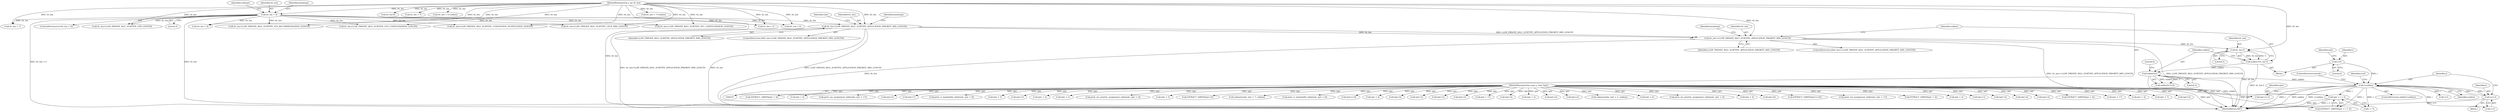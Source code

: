 digraph "0_tcpdump_34cec721d39c76be1e0a600829a7b17bdfb832b6@pointer" {
"1000604" [label="(Call,tptr + i + 5)"];
"1000109" [label="(MethodParameterIn,const u_char *tptr)"];
"1000572" [label="(Call,i<sublen)"];
"1000609" [label="(Call,i=i+3)"];
"1000564" [label="(Call,i=0)"];
"1000557" [label="(Call,sublen%3)"];
"1000550" [label="(Call,sublen=tlv_len-5)"];
"1000552" [label="(Call,tlv_len-5)"];
"1000544" [label="(Call,tlv_len<=LLDP_PRIVATE_8021_SUBTYPE_APPLICATION_PRIORITY_MIN_LENGTH)"];
"1000528" [label="(Call,tlv_len<LLDP_PRIVATE_8021_SUBTYPE_APPLICATION_PRIORITY_MIN_LENGTH)"];
"1000121" [label="(Call,tlv_len < 4)"];
"1000110" [label="(MethodParameterIn,u_int tlv_len)"];
"1000573" [label="(Identifier,i)"];
"1000227" [label="(Call,tlv_len < 7+sublen)"];
"1000609" [label="(Call,i=i+3)"];
"1000110" [label="(MethodParameterIn,u_int tlv_len)"];
"1000664" [label="(Call,tptr+5)"];
"1000556" [label="(Call,sublen%3!=0)"];
"1000605" [label="(Identifier,tptr)"];
"1000328" [label="(Call,tptr+5)"];
"1000461" [label="(Call,tptr+4)"];
"1000413" [label="(Call,tptr + 17)"];
"1000630" [label="(Call,tptr+4)"];
"1000543" [label="(ControlStructure,if(tlv_len<=LLDP_PRIVATE_8021_SUBTYPE_APPLICATION_PRIORITY_MIN_LENGTH))"];
"1000569" [label="(Identifier,ndo)"];
"1000161" [label="(Call,tptr + 4)"];
"1000536" [label="(Identifier,ndo)"];
"1000557" [label="(Call,sublen%3)"];
"1000374" [label="(Call,tptr+4)"];
"1000248" [label="(Call,tlv_len < 5)"];
"1000572" [label="(Call,i<sublen)"];
"1000614" [label="(ControlStructure,break;)"];
"1000291" [label="(Call,tptr+4)"];
"1000273" [label="(Call,safeputs(ndo, tptr + 5, sublen))"];
"1000167" [label="(Call,tlv_len < 7)"];
"1000529" [label="(Identifier,tlv_len)"];
"1000571" [label="(ControlStructure,while(i<sublen))"];
"1000579" [label="(Call,tptr+i+5)"];
"1000581" [label="(Call,i+5)"];
"1000810" [label="(Call,tptr + 6)"];
"1000550" [label="(Call,sublen=tlv_len-5)"];
"1000558" [label="(Identifier,sublen)"];
"1000401" [label="(Call,print_ets_priority_assignment_table(ndo, tptr + 5))"];
"1000565" [label="(Identifier,i)"];
"1000617" [label="(Call,tlv_len<LLDP_PRIVATE_8021_SUBTYPE_EVB_LENGTH)"];
"1000441" [label="(Call,tptr + 9)"];
"1000747" [label="(Call,tptr+8)"];
"1000527" [label="(ControlStructure,if(tlv_len<LLDP_PRIVATE_8021_SUBTYPE_APPLICATION_PRIORITY_MIN_LENGTH))"];
"1000551" [label="(Identifier,sublen)"];
"1000120" [label="(ControlStructure,if (tlv_len < 4))"];
"1000838" [label="(Call,EXTRACT_24BITS(tptr+i+8))"];
"1000560" [label="(Literal,0)"];
"1000444" [label="(Call,print_tsa_assignment_table(ndo, tptr + 17))"];
"1000566" [label="(Literal,0)"];
"1000160" [label="(Call,EXTRACT_16BITS(tptr + 4))"];
"1000606" [label="(Call,i + 5)"];
"1000146" [label="(Block,)"];
"1000121" [label="(Call,tlv_len < 4)"];
"1000431" [label="(Call,tptr + 4)"];
"1000554" [label="(Literal,5)"];
"1000130" [label="(Call,tptr+3)"];
"1000780" [label="(Call,tptr+4)"];
"1000694" [label="(Call,tptr+6)"];
"1000188" [label="(Call,tptr+4)"];
"1000128" [label="(Identifier,subtype)"];
"1000553" [label="(Identifier,tlv_len)"];
"1000809" [label="(Call,EXTRACT_16BITS(tptr + 6))"];
"1000552" [label="(Call,tlv_len-5)"];
"1000533" [label="(Identifier,hexdump)"];
"1000577" [label="(Identifier,tval)"];
"1000446" [label="(Call,tptr + 17)"];
"1000610" [label="(Identifier,i)"];
"1000122" [label="(Identifier,tlv_len)"];
"1000604" [label="(Call,tptr + i + 5)"];
"1000192" [label="(Call,tptr + 4)"];
"1000241" [label="(Call,tptr + 7)"];
"1000544" [label="(Call,tlv_len<=LLDP_PRIVATE_8021_SUBTYPE_APPLICATION_PRIORITY_MIN_LENGTH)"];
"1000257" [label="(Call,tptr+4)"];
"1000209" [label="(Call,EXTRACT_16BITS(tptr + 4))"];
"1000408" [label="(Call,tptr + 9)"];
"1000411" [label="(Call,print_tsa_assignment_table(ndo, tptr + 17))"];
"1000575" [label="(Block,)"];
"1000549" [label="(Identifier,hexdump)"];
"1000816" [label="(Call,tlv_len-8)"];
"1000180" [label="(Call,tptr+5)"];
"1000546" [label="(Identifier,LLDP_PRIVATE_8021_SUBTYPE_APPLICATION_PRIORITY_MIN_LENGTH)"];
"1000712" [label="(Call,tptr+7)"];
"1000439" [label="(Call,print_tc_bandwidth_table(ndo, tptr + 9))"];
"1000436" [label="(Call,tptr + 5)"];
"1000530" [label="(Identifier,LLDP_PRIVATE_8021_SUBTYPE_APPLICATION_PRIORITY_MIN_LENGTH)"];
"1000564" [label="(Call,i=0)"];
"1000198" [label="(Call,tlv_len < 6)"];
"1000495" [label="(Call,tptr+5)"];
"1000869" [label="(MethodReturn,RET)"];
"1000210" [label="(Call,tptr + 4)"];
"1000126" [label="(Identifier,hexdump)"];
"1000214" [label="(Call,tlv_len < 7)"];
"1000574" [label="(Identifier,sublen)"];
"1000403" [label="(Call,tptr + 5)"];
"1000434" [label="(Call,print_ets_priority_assignment_table(ndo, tptr + 5))"];
"1000282" [label="(Call,tlv_len<LLDP_PRIVATE_8021_SUBTYPE_CONGESTION_NOTIFICATION_LENGTH)"];
"1000528" [label="(Call,tlv_len<LLDP_PRIVATE_8021_SUBTYPE_APPLICATION_PRIORITY_MIN_LENGTH)"];
"1000261" [label="(Call,tlv_len < 5+sublen)"];
"1000275" [label="(Call,tptr + 5)"];
"1000603" [label="(Call,EXTRACT_16BITS(tptr + i + 5))"];
"1000559" [label="(Literal,3)"];
"1000109" [label="(MethodParameterIn,const u_char *tptr)"];
"1000149" [label="(Call,tlv_len < 6)"];
"1000365" [label="(Call,tlv_len<LLDP_PRIVATE_8021_SUBTYPE_ETS_CONFIGURATION_LENGTH)"];
"1000179" [label="(Call,EXTRACT_16BITS(tptr+5))"];
"1000419" [label="(Call,tlv_len<LLDP_PRIVATE_8021_SUBTYPE_ETS_RECOMMENDATION_LENGTH)"];
"1000239" [label="(Call,safeputs(ndo, tptr + 7, sublen))"];
"1000406" [label="(Call,print_tc_bandwidth_table(ndo, tptr + 9))"];
"1000545" [label="(Identifier,tlv_len)"];
"1000839" [label="(Call,tptr+i+8)"];
"1000540" [label="(Call,tptr + 4)"];
"1000123" [label="(Literal,4)"];
"1000223" [label="(Call,tptr+6)"];
"1000611" [label="(Call,i+3)"];
"1000771" [label="(Call,tlv_len<LLDP_PRIVATE_8021_SUBTYPE_CDCP_MIN_LENGTH)"];
"1000452" [label="(Call,tlv_len<LLDP_PRIVATE_8021_SUBTYPE_PFC_CONFIGURATION_LENGTH)"];
"1000604" -> "1000603"  [label="AST: "];
"1000604" -> "1000606"  [label="CFG: "];
"1000605" -> "1000604"  [label="AST: "];
"1000606" -> "1000604"  [label="AST: "];
"1000603" -> "1000604"  [label="CFG: "];
"1000604" -> "1000869"  [label="DDG: tptr"];
"1000604" -> "1000869"  [label="DDG: i + 5"];
"1000109" -> "1000604"  [label="DDG: tptr"];
"1000572" -> "1000604"  [label="DDG: i"];
"1000109" -> "1000107"  [label="AST: "];
"1000109" -> "1000869"  [label="DDG: tptr"];
"1000109" -> "1000130"  [label="DDG: tptr"];
"1000109" -> "1000160"  [label="DDG: tptr"];
"1000109" -> "1000161"  [label="DDG: tptr"];
"1000109" -> "1000179"  [label="DDG: tptr"];
"1000109" -> "1000180"  [label="DDG: tptr"];
"1000109" -> "1000188"  [label="DDG: tptr"];
"1000109" -> "1000192"  [label="DDG: tptr"];
"1000109" -> "1000209"  [label="DDG: tptr"];
"1000109" -> "1000210"  [label="DDG: tptr"];
"1000109" -> "1000223"  [label="DDG: tptr"];
"1000109" -> "1000239"  [label="DDG: tptr"];
"1000109" -> "1000241"  [label="DDG: tptr"];
"1000109" -> "1000257"  [label="DDG: tptr"];
"1000109" -> "1000273"  [label="DDG: tptr"];
"1000109" -> "1000275"  [label="DDG: tptr"];
"1000109" -> "1000291"  [label="DDG: tptr"];
"1000109" -> "1000328"  [label="DDG: tptr"];
"1000109" -> "1000374"  [label="DDG: tptr"];
"1000109" -> "1000401"  [label="DDG: tptr"];
"1000109" -> "1000403"  [label="DDG: tptr"];
"1000109" -> "1000406"  [label="DDG: tptr"];
"1000109" -> "1000408"  [label="DDG: tptr"];
"1000109" -> "1000411"  [label="DDG: tptr"];
"1000109" -> "1000413"  [label="DDG: tptr"];
"1000109" -> "1000431"  [label="DDG: tptr"];
"1000109" -> "1000434"  [label="DDG: tptr"];
"1000109" -> "1000436"  [label="DDG: tptr"];
"1000109" -> "1000439"  [label="DDG: tptr"];
"1000109" -> "1000441"  [label="DDG: tptr"];
"1000109" -> "1000444"  [label="DDG: tptr"];
"1000109" -> "1000446"  [label="DDG: tptr"];
"1000109" -> "1000461"  [label="DDG: tptr"];
"1000109" -> "1000495"  [label="DDG: tptr"];
"1000109" -> "1000540"  [label="DDG: tptr"];
"1000109" -> "1000579"  [label="DDG: tptr"];
"1000109" -> "1000603"  [label="DDG: tptr"];
"1000109" -> "1000630"  [label="DDG: tptr"];
"1000109" -> "1000664"  [label="DDG: tptr"];
"1000109" -> "1000694"  [label="DDG: tptr"];
"1000109" -> "1000712"  [label="DDG: tptr"];
"1000109" -> "1000747"  [label="DDG: tptr"];
"1000109" -> "1000780"  [label="DDG: tptr"];
"1000109" -> "1000809"  [label="DDG: tptr"];
"1000109" -> "1000810"  [label="DDG: tptr"];
"1000109" -> "1000838"  [label="DDG: tptr"];
"1000109" -> "1000839"  [label="DDG: tptr"];
"1000572" -> "1000571"  [label="AST: "];
"1000572" -> "1000574"  [label="CFG: "];
"1000573" -> "1000572"  [label="AST: "];
"1000574" -> "1000572"  [label="AST: "];
"1000577" -> "1000572"  [label="CFG: "];
"1000614" -> "1000572"  [label="CFG: "];
"1000572" -> "1000869"  [label="DDG: sublen"];
"1000572" -> "1000869"  [label="DDG: i<sublen"];
"1000572" -> "1000869"  [label="DDG: i"];
"1000609" -> "1000572"  [label="DDG: i"];
"1000564" -> "1000572"  [label="DDG: i"];
"1000557" -> "1000572"  [label="DDG: sublen"];
"1000572" -> "1000579"  [label="DDG: i"];
"1000572" -> "1000581"  [label="DDG: i"];
"1000572" -> "1000603"  [label="DDG: i"];
"1000572" -> "1000606"  [label="DDG: i"];
"1000572" -> "1000609"  [label="DDG: i"];
"1000572" -> "1000611"  [label="DDG: i"];
"1000609" -> "1000575"  [label="AST: "];
"1000609" -> "1000611"  [label="CFG: "];
"1000610" -> "1000609"  [label="AST: "];
"1000611" -> "1000609"  [label="AST: "];
"1000573" -> "1000609"  [label="CFG: "];
"1000609" -> "1000869"  [label="DDG: i+3"];
"1000564" -> "1000146"  [label="AST: "];
"1000564" -> "1000566"  [label="CFG: "];
"1000565" -> "1000564"  [label="AST: "];
"1000566" -> "1000564"  [label="AST: "];
"1000569" -> "1000564"  [label="CFG: "];
"1000557" -> "1000556"  [label="AST: "];
"1000557" -> "1000559"  [label="CFG: "];
"1000558" -> "1000557"  [label="AST: "];
"1000559" -> "1000557"  [label="AST: "];
"1000560" -> "1000557"  [label="CFG: "];
"1000557" -> "1000869"  [label="DDG: sublen"];
"1000557" -> "1000556"  [label="DDG: sublen"];
"1000557" -> "1000556"  [label="DDG: 3"];
"1000550" -> "1000557"  [label="DDG: sublen"];
"1000550" -> "1000146"  [label="AST: "];
"1000550" -> "1000552"  [label="CFG: "];
"1000551" -> "1000550"  [label="AST: "];
"1000552" -> "1000550"  [label="AST: "];
"1000558" -> "1000550"  [label="CFG: "];
"1000550" -> "1000869"  [label="DDG: tlv_len-5"];
"1000552" -> "1000550"  [label="DDG: tlv_len"];
"1000552" -> "1000550"  [label="DDG: 5"];
"1000552" -> "1000554"  [label="CFG: "];
"1000553" -> "1000552"  [label="AST: "];
"1000554" -> "1000552"  [label="AST: "];
"1000552" -> "1000869"  [label="DDG: tlv_len"];
"1000544" -> "1000552"  [label="DDG: tlv_len"];
"1000110" -> "1000552"  [label="DDG: tlv_len"];
"1000544" -> "1000543"  [label="AST: "];
"1000544" -> "1000546"  [label="CFG: "];
"1000545" -> "1000544"  [label="AST: "];
"1000546" -> "1000544"  [label="AST: "];
"1000549" -> "1000544"  [label="CFG: "];
"1000551" -> "1000544"  [label="CFG: "];
"1000544" -> "1000869"  [label="DDG: LLDP_PRIVATE_8021_SUBTYPE_APPLICATION_PRIORITY_MIN_LENGTH"];
"1000544" -> "1000869"  [label="DDG: tlv_len"];
"1000544" -> "1000869"  [label="DDG: tlv_len<=LLDP_PRIVATE_8021_SUBTYPE_APPLICATION_PRIORITY_MIN_LENGTH"];
"1000528" -> "1000544"  [label="DDG: tlv_len"];
"1000528" -> "1000544"  [label="DDG: LLDP_PRIVATE_8021_SUBTYPE_APPLICATION_PRIORITY_MIN_LENGTH"];
"1000110" -> "1000544"  [label="DDG: tlv_len"];
"1000528" -> "1000527"  [label="AST: "];
"1000528" -> "1000530"  [label="CFG: "];
"1000529" -> "1000528"  [label="AST: "];
"1000530" -> "1000528"  [label="AST: "];
"1000533" -> "1000528"  [label="CFG: "];
"1000536" -> "1000528"  [label="CFG: "];
"1000528" -> "1000869"  [label="DDG: tlv_len<LLDP_PRIVATE_8021_SUBTYPE_APPLICATION_PRIORITY_MIN_LENGTH"];
"1000528" -> "1000869"  [label="DDG: LLDP_PRIVATE_8021_SUBTYPE_APPLICATION_PRIORITY_MIN_LENGTH"];
"1000528" -> "1000869"  [label="DDG: tlv_len"];
"1000121" -> "1000528"  [label="DDG: tlv_len"];
"1000110" -> "1000528"  [label="DDG: tlv_len"];
"1000121" -> "1000120"  [label="AST: "];
"1000121" -> "1000123"  [label="CFG: "];
"1000122" -> "1000121"  [label="AST: "];
"1000123" -> "1000121"  [label="AST: "];
"1000126" -> "1000121"  [label="CFG: "];
"1000128" -> "1000121"  [label="CFG: "];
"1000121" -> "1000869"  [label="DDG: tlv_len < 4"];
"1000121" -> "1000869"  [label="DDG: tlv_len"];
"1000110" -> "1000121"  [label="DDG: tlv_len"];
"1000121" -> "1000149"  [label="DDG: tlv_len"];
"1000121" -> "1000167"  [label="DDG: tlv_len"];
"1000121" -> "1000198"  [label="DDG: tlv_len"];
"1000121" -> "1000248"  [label="DDG: tlv_len"];
"1000121" -> "1000282"  [label="DDG: tlv_len"];
"1000121" -> "1000365"  [label="DDG: tlv_len"];
"1000121" -> "1000419"  [label="DDG: tlv_len"];
"1000121" -> "1000452"  [label="DDG: tlv_len"];
"1000121" -> "1000617"  [label="DDG: tlv_len"];
"1000121" -> "1000771"  [label="DDG: tlv_len"];
"1000110" -> "1000107"  [label="AST: "];
"1000110" -> "1000869"  [label="DDG: tlv_len"];
"1000110" -> "1000149"  [label="DDG: tlv_len"];
"1000110" -> "1000167"  [label="DDG: tlv_len"];
"1000110" -> "1000198"  [label="DDG: tlv_len"];
"1000110" -> "1000214"  [label="DDG: tlv_len"];
"1000110" -> "1000227"  [label="DDG: tlv_len"];
"1000110" -> "1000248"  [label="DDG: tlv_len"];
"1000110" -> "1000261"  [label="DDG: tlv_len"];
"1000110" -> "1000282"  [label="DDG: tlv_len"];
"1000110" -> "1000365"  [label="DDG: tlv_len"];
"1000110" -> "1000419"  [label="DDG: tlv_len"];
"1000110" -> "1000452"  [label="DDG: tlv_len"];
"1000110" -> "1000617"  [label="DDG: tlv_len"];
"1000110" -> "1000771"  [label="DDG: tlv_len"];
"1000110" -> "1000816"  [label="DDG: tlv_len"];
}
